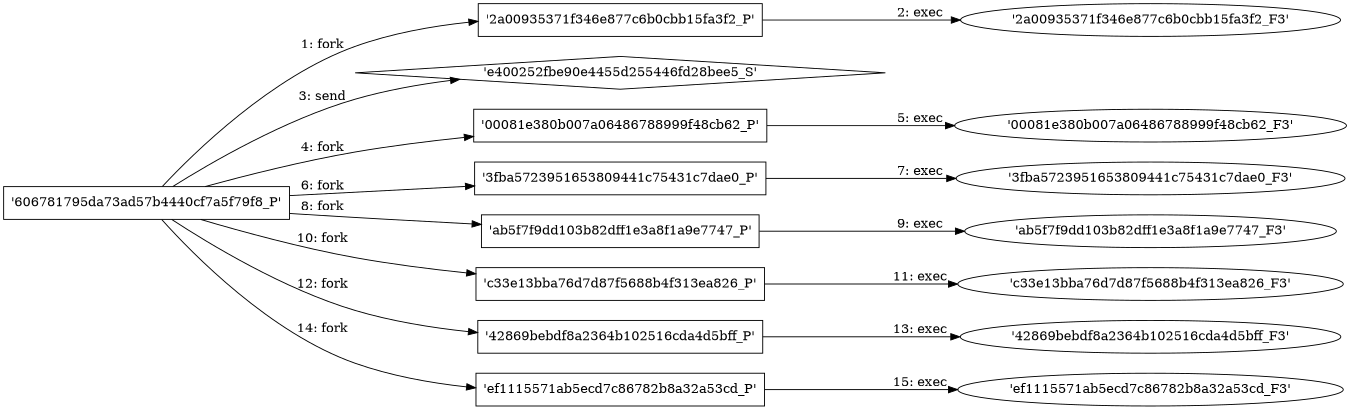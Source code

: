 digraph "D:\Learning\Paper\apt\基于CTI的攻击预警\Dataset\攻击图\ASGfromALLCTI\Microsoft Digital Defense Report 2020 Cyber Threat Sophistication on the Rise.dot" {
rankdir="LR"
size="9"
fixedsize="false"
splines="true"
nodesep=0.3
ranksep=0
fontsize=10
overlap="scalexy"
engine= "neato"
	"'606781795da73ad57b4440cf7a5f79f8_P'" [node_type=Process shape=box]
	"'2a00935371f346e877c6b0cbb15fa3f2_P'" [node_type=Process shape=box]
	"'606781795da73ad57b4440cf7a5f79f8_P'" -> "'2a00935371f346e877c6b0cbb15fa3f2_P'" [label="1: fork"]
	"'2a00935371f346e877c6b0cbb15fa3f2_P'" [node_type=Process shape=box]
	"'2a00935371f346e877c6b0cbb15fa3f2_F3'" [node_type=File shape=ellipse]
	"'2a00935371f346e877c6b0cbb15fa3f2_P'" -> "'2a00935371f346e877c6b0cbb15fa3f2_F3'" [label="2: exec"]
	"'e400252fbe90e4455d255446fd28bee5_S'" [node_type=Socket shape=diamond]
	"'606781795da73ad57b4440cf7a5f79f8_P'" [node_type=Process shape=box]
	"'606781795da73ad57b4440cf7a5f79f8_P'" -> "'e400252fbe90e4455d255446fd28bee5_S'" [label="3: send"]
	"'606781795da73ad57b4440cf7a5f79f8_P'" [node_type=Process shape=box]
	"'00081e380b007a06486788999f48cb62_P'" [node_type=Process shape=box]
	"'606781795da73ad57b4440cf7a5f79f8_P'" -> "'00081e380b007a06486788999f48cb62_P'" [label="4: fork"]
	"'00081e380b007a06486788999f48cb62_P'" [node_type=Process shape=box]
	"'00081e380b007a06486788999f48cb62_F3'" [node_type=File shape=ellipse]
	"'00081e380b007a06486788999f48cb62_P'" -> "'00081e380b007a06486788999f48cb62_F3'" [label="5: exec"]
	"'606781795da73ad57b4440cf7a5f79f8_P'" [node_type=Process shape=box]
	"'3fba5723951653809441c75431c7dae0_P'" [node_type=Process shape=box]
	"'606781795da73ad57b4440cf7a5f79f8_P'" -> "'3fba5723951653809441c75431c7dae0_P'" [label="6: fork"]
	"'3fba5723951653809441c75431c7dae0_P'" [node_type=Process shape=box]
	"'3fba5723951653809441c75431c7dae0_F3'" [node_type=File shape=ellipse]
	"'3fba5723951653809441c75431c7dae0_P'" -> "'3fba5723951653809441c75431c7dae0_F3'" [label="7: exec"]
	"'606781795da73ad57b4440cf7a5f79f8_P'" [node_type=Process shape=box]
	"'ab5f7f9dd103b82dff1e3a8f1a9e7747_P'" [node_type=Process shape=box]
	"'606781795da73ad57b4440cf7a5f79f8_P'" -> "'ab5f7f9dd103b82dff1e3a8f1a9e7747_P'" [label="8: fork"]
	"'ab5f7f9dd103b82dff1e3a8f1a9e7747_P'" [node_type=Process shape=box]
	"'ab5f7f9dd103b82dff1e3a8f1a9e7747_F3'" [node_type=File shape=ellipse]
	"'ab5f7f9dd103b82dff1e3a8f1a9e7747_P'" -> "'ab5f7f9dd103b82dff1e3a8f1a9e7747_F3'" [label="9: exec"]
	"'606781795da73ad57b4440cf7a5f79f8_P'" [node_type=Process shape=box]
	"'c33e13bba76d7d87f5688b4f313ea826_P'" [node_type=Process shape=box]
	"'606781795da73ad57b4440cf7a5f79f8_P'" -> "'c33e13bba76d7d87f5688b4f313ea826_P'" [label="10: fork"]
	"'c33e13bba76d7d87f5688b4f313ea826_P'" [node_type=Process shape=box]
	"'c33e13bba76d7d87f5688b4f313ea826_F3'" [node_type=File shape=ellipse]
	"'c33e13bba76d7d87f5688b4f313ea826_P'" -> "'c33e13bba76d7d87f5688b4f313ea826_F3'" [label="11: exec"]
	"'606781795da73ad57b4440cf7a5f79f8_P'" [node_type=Process shape=box]
	"'42869bebdf8a2364b102516cda4d5bff_P'" [node_type=Process shape=box]
	"'606781795da73ad57b4440cf7a5f79f8_P'" -> "'42869bebdf8a2364b102516cda4d5bff_P'" [label="12: fork"]
	"'42869bebdf8a2364b102516cda4d5bff_P'" [node_type=Process shape=box]
	"'42869bebdf8a2364b102516cda4d5bff_F3'" [node_type=File shape=ellipse]
	"'42869bebdf8a2364b102516cda4d5bff_P'" -> "'42869bebdf8a2364b102516cda4d5bff_F3'" [label="13: exec"]
	"'606781795da73ad57b4440cf7a5f79f8_P'" [node_type=Process shape=box]
	"'ef1115571ab5ecd7c86782b8a32a53cd_P'" [node_type=Process shape=box]
	"'606781795da73ad57b4440cf7a5f79f8_P'" -> "'ef1115571ab5ecd7c86782b8a32a53cd_P'" [label="14: fork"]
	"'ef1115571ab5ecd7c86782b8a32a53cd_P'" [node_type=Process shape=box]
	"'ef1115571ab5ecd7c86782b8a32a53cd_F3'" [node_type=File shape=ellipse]
	"'ef1115571ab5ecd7c86782b8a32a53cd_P'" -> "'ef1115571ab5ecd7c86782b8a32a53cd_F3'" [label="15: exec"]
}
